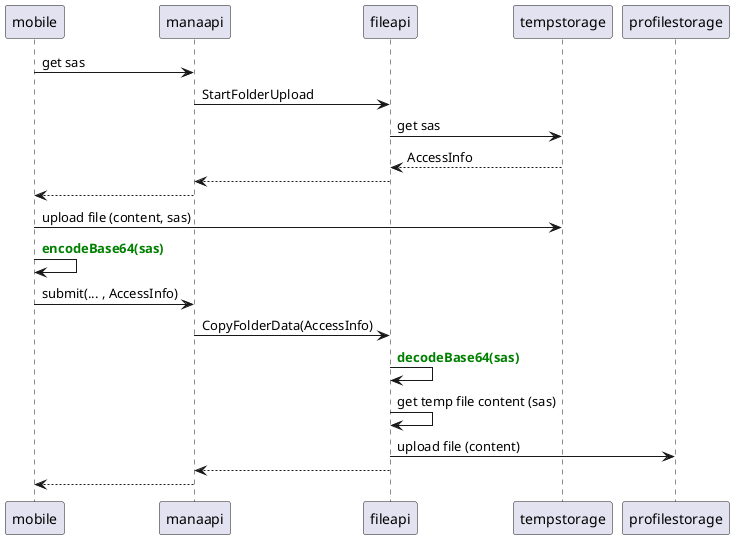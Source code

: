 @startuml file upload

participant mobile
participant manaapi
participant fileapi
participant tempstorage
participant profilestorage

mobile -> manaapi : get sas
manaapi -> fileapi : StartFolderUpload
fileapi -> tempstorage : get sas
fileapi <-- tempstorage : AccessInfo
manaapi <-- fileapi
mobile <-- manaapi

mobile -> tempstorage : upload file (content, sas)
mobile -> mobile : <font color=green><b>encodeBase64(sas)</b></font>
mobile -> manaapi : submit(... , AccessInfo)
manaapi -> fileapi : CopyFolderData(AccessInfo)
fileapi -> fileapi : <font color=green><b>decodeBase64(sas)</b></font>
fileapi -> fileapi : get temp file content (sas)
fileapi -> profilestorage : upload file (content)
manaapi <-- fileapi
mobile <-- manaapi

@enduml